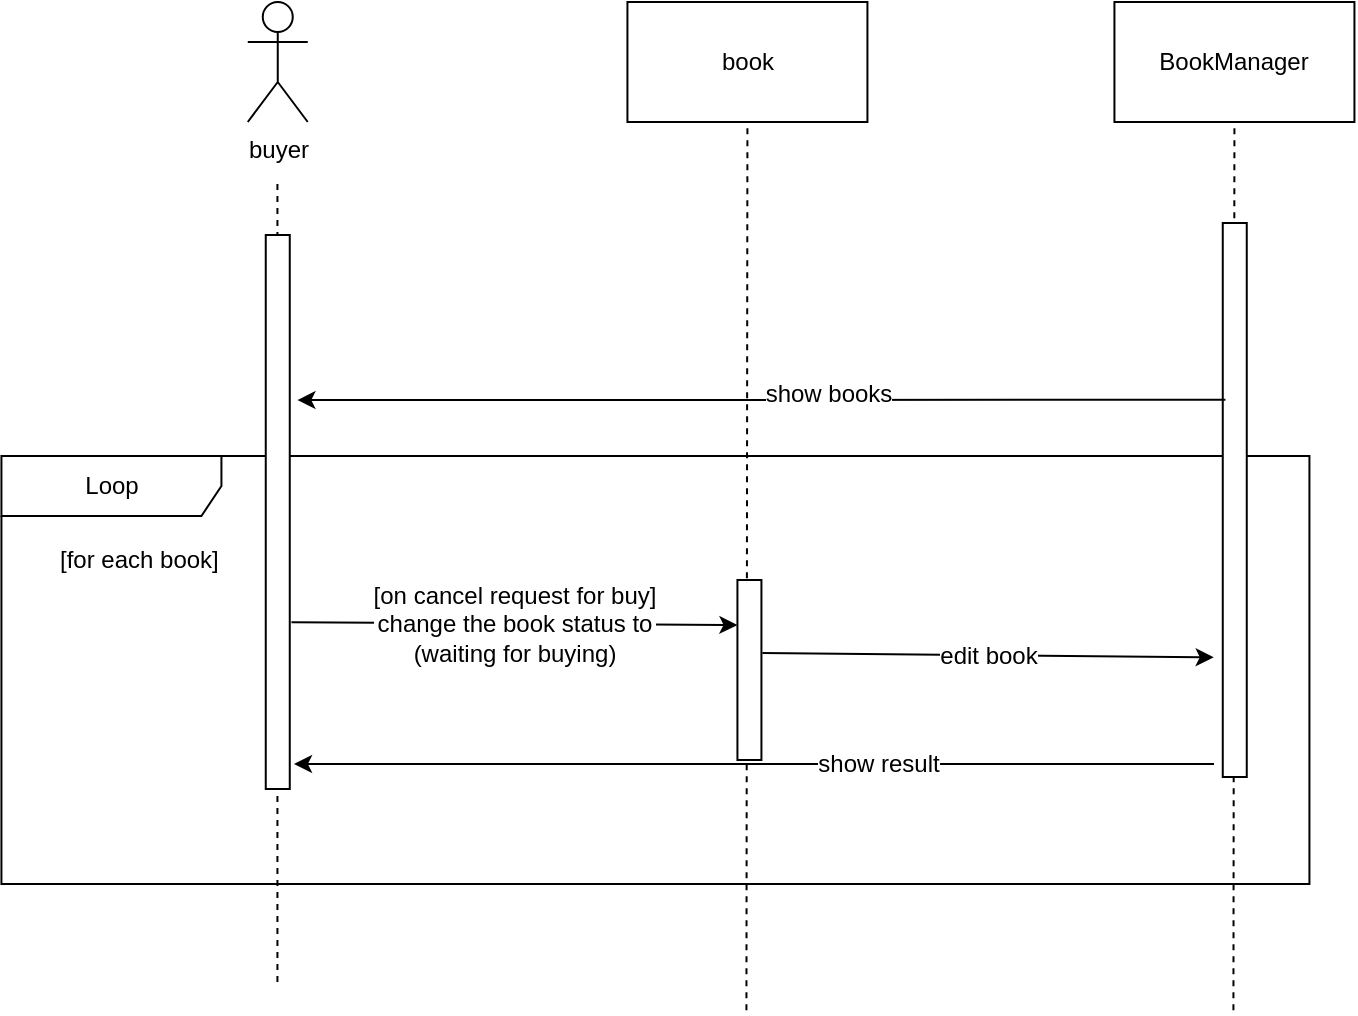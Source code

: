 <mxfile version="10.6.8" type="github"><diagram id="P_jgdUaZR1RVqcQm-a9g" name="Page-1"><mxGraphModel dx="-50" dy="454" grid="1" gridSize="10" guides="1" tooltips="1" connect="1" arrows="1" fold="1" page="1" pageScale="1" pageWidth="850" pageHeight="1100" math="0" shadow="0"><root><mxCell id="0"/><mxCell id="1" parent="0"/><mxCell id="yPxRDNc3nodhR7YGVQ9P-24" value="Loop" style="shape=umlFrame;whiteSpace=wrap;html=1;width=110;height=30;" parent="1" vertex="1"><mxGeometry x="963.714" y="456" width="654" height="214" as="geometry"/></mxCell><mxCell id="yPxRDNc3nodhR7YGVQ9P-1" value="buyer" style="shape=umlActor;verticalLabelPosition=bottom;labelBackgroundColor=#ffffff;verticalAlign=top;html=1;outlineConnect=0;" parent="1" vertex="1"><mxGeometry x="1086.881" y="229" width="30" height="60" as="geometry"/></mxCell><mxCell id="yPxRDNc3nodhR7YGVQ9P-2" value="" style="endArrow=none;dashed=1;html=1;" parent="1" edge="1"><mxGeometry width="50" height="50" relative="1" as="geometry"><mxPoint x="1101.714" y="719" as="sourcePoint"/><mxPoint x="1101.714" y="319" as="targetPoint"/></mxGeometry></mxCell><mxCell id="yPxRDNc3nodhR7YGVQ9P-5" value="book" style="rounded=0;whiteSpace=wrap;html=1;" parent="1" vertex="1"><mxGeometry x="1276.714" y="229" width="120" height="60" as="geometry"/></mxCell><mxCell id="yPxRDNc3nodhR7YGVQ9P-10" value="" style="endArrow=none;dashed=1;html=1;entryX=0.5;entryY=1;entryDx=0;entryDy=0;" parent="1" target="yPxRDNc3nodhR7YGVQ9P-5" edge="1"><mxGeometry width="50" height="50" relative="1" as="geometry"><mxPoint x="1336.214" y="733.071" as="sourcePoint"/><mxPoint x="1336.714" y="299" as="targetPoint"/></mxGeometry></mxCell><mxCell id="yPxRDNc3nodhR7YGVQ9P-11" value="" style="rounded=0;whiteSpace=wrap;html=1;rotation=-90;" parent="1" vertex="1"><mxGeometry x="963.381" y="478" width="277" height="12" as="geometry"/></mxCell><mxCell id="yPxRDNc3nodhR7YGVQ9P-12" value="" style="rounded=0;whiteSpace=wrap;html=1;rotation=-90;" parent="1" vertex="1"><mxGeometry x="1292.714" y="557" width="90" height="12" as="geometry"/></mxCell><mxCell id="yPxRDNc3nodhR7YGVQ9P-13" value="BookManager" style="rounded=0;whiteSpace=wrap;html=1;" parent="1" vertex="1"><mxGeometry x="1520.214" y="229" width="120" height="60" as="geometry"/></mxCell><mxCell id="yPxRDNc3nodhR7YGVQ9P-14" value="" style="endArrow=none;dashed=1;html=1;entryX=0.5;entryY=1;entryDx=0;entryDy=0;" parent="1" target="yPxRDNc3nodhR7YGVQ9P-13" edge="1"><mxGeometry width="50" height="50" relative="1" as="geometry"><mxPoint x="1579.714" y="733.071" as="sourcePoint"/><mxPoint x="1580.214" y="299" as="targetPoint"/></mxGeometry></mxCell><mxCell id="yPxRDNc3nodhR7YGVQ9P-15" value="" style="rounded=0;whiteSpace=wrap;html=1;rotation=-90;" parent="1" vertex="1"><mxGeometry x="1441.881" y="472" width="277" height="12" as="geometry"/></mxCell><mxCell id="yPxRDNc3nodhR7YGVQ9P-18" value="" style="endArrow=classic;html=1;entryX=0.702;entryY=1.319;entryDx=0;entryDy=0;entryPerimeter=0;exitX=0.681;exitY=0.111;exitDx=0;exitDy=0;exitPerimeter=0;" parent="1" source="yPxRDNc3nodhR7YGVQ9P-15" target="yPxRDNc3nodhR7YGVQ9P-11" edge="1"><mxGeometry width="50" height="50" relative="1" as="geometry"><mxPoint x="1556.714" y="429" as="sourcePoint"/><mxPoint x="1583.714" y="380" as="targetPoint"/></mxGeometry></mxCell><mxCell id="yPxRDNc3nodhR7YGVQ9P-19" value="show books" style="text;html=1;resizable=0;points=[];align=center;verticalAlign=middle;labelBackgroundColor=#ffffff;" parent="yPxRDNc3nodhR7YGVQ9P-18" vertex="1" connectable="0"><mxGeometry x="-0.118" y="5" relative="1" as="geometry"><mxPoint x="6" y="-8" as="offset"/></mxGeometry></mxCell><mxCell id="yPxRDNc3nodhR7YGVQ9P-25" value="[for each book]" style="text;html=1;resizable=0;points=[];autosize=1;align=left;verticalAlign=top;spacingTop=-4;" parent="1" vertex="1"><mxGeometry x="990.714" y="498" width="90" height="20" as="geometry"/></mxCell><mxCell id="yPxRDNc3nodhR7YGVQ9P-28" value="" style="endArrow=classic;html=1;entryX=0.75;entryY=0;entryDx=0;entryDy=0;exitX=0.301;exitY=1.069;exitDx=0;exitDy=0;exitPerimeter=0;" parent="1" source="yPxRDNc3nodhR7YGVQ9P-11" target="yPxRDNc3nodhR7YGVQ9P-12" edge="1"><mxGeometry width="50" height="50" relative="1" as="geometry"><mxPoint x="1112.714" y="539" as="sourcePoint"/><mxPoint x="1288.714" y="539" as="targetPoint"/></mxGeometry></mxCell><mxCell id="yPxRDNc3nodhR7YGVQ9P-29" value="[on cancel request for buy]&lt;br&gt;change the book status to&lt;br&gt;(waiting for buying)&lt;br&gt;" style="text;html=1;resizable=0;points=[];align=center;verticalAlign=middle;labelBackgroundColor=#ffffff;" parent="yPxRDNc3nodhR7YGVQ9P-28" vertex="1" connectable="0"><mxGeometry x="-0.118" y="5" relative="1" as="geometry"><mxPoint x="12.5" y="5" as="offset"/></mxGeometry></mxCell><mxCell id="yPxRDNc3nodhR7YGVQ9P-30" value="" style="endArrow=classic;html=1;entryX=0.216;entryY=-0.377;entryDx=0;entryDy=0;entryPerimeter=0;" parent="1" target="yPxRDNc3nodhR7YGVQ9P-15" edge="1"><mxGeometry width="50" height="50" relative="1" as="geometry"><mxPoint x="1344.214" y="554.5" as="sourcePoint"/><mxPoint x="1520.214" y="554.5" as="targetPoint"/></mxGeometry></mxCell><mxCell id="yPxRDNc3nodhR7YGVQ9P-31" value="edit book&lt;br&gt;" style="text;html=1;resizable=0;points=[];align=center;verticalAlign=middle;labelBackgroundColor=#ffffff;" parent="yPxRDNc3nodhR7YGVQ9P-30" vertex="1" connectable="0"><mxGeometry x="-0.118" y="5" relative="1" as="geometry"><mxPoint x="12.5" y="5" as="offset"/></mxGeometry></mxCell><mxCell id="xwj-P87bkWODRuzNaUoZ-1" value="" style="endArrow=classic;html=1;" parent="1" edge="1"><mxGeometry width="50" height="50" relative="1" as="geometry"><mxPoint x="1570" y="610" as="sourcePoint"/><mxPoint x="1110" y="610" as="targetPoint"/></mxGeometry></mxCell><mxCell id="xwj-P87bkWODRuzNaUoZ-2" value="show result" style="text;html=1;resizable=0;points=[];align=center;verticalAlign=middle;labelBackgroundColor=#ffffff;" parent="xwj-P87bkWODRuzNaUoZ-1" vertex="1" connectable="0"><mxGeometry x="-0.118" y="5" relative="1" as="geometry"><mxPoint x="35" y="-5" as="offset"/></mxGeometry></mxCell></root></mxGraphModel></diagram></mxfile>